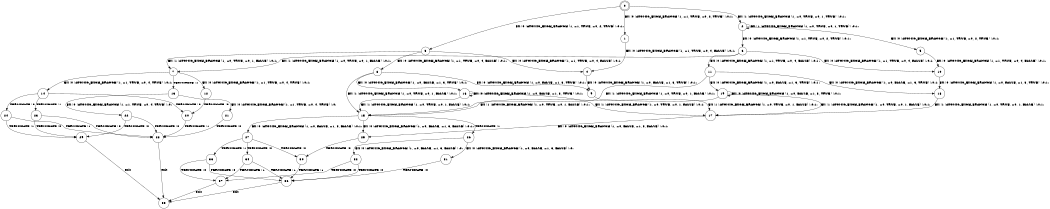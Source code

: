 digraph BCG {
size = "7, 10.5";
center = TRUE;
node [shape = circle];
0 [peripheries = 2];
0 -> 1 [label = "EX !0 !ATOMIC_EXCH_BRANCH (1, +1, TRUE, +0, 2, TRUE) !:0:1:"];
0 -> 2 [label = "EX !1 !ATOMIC_EXCH_BRANCH (1, +0, TRUE, +0, 1, TRUE) !:0:1:"];
0 -> 3 [label = "EX !0 !ATOMIC_EXCH_BRANCH (1, +1, TRUE, +0, 2, TRUE) !:0:1:"];
1 -> 4 [label = "EX !0 !ATOMIC_EXCH_BRANCH (1, +1, TRUE, +0, 4, FALSE) !:0:1:"];
2 -> 5 [label = "EX !0 !ATOMIC_EXCH_BRANCH (1, +1, TRUE, +0, 2, TRUE) !:0:1:"];
2 -> 6 [label = "EX !0 !ATOMIC_EXCH_BRANCH (1, +1, TRUE, +0, 2, TRUE) !:0:1:"];
2 -> 2 [label = "EX !1 !ATOMIC_EXCH_BRANCH (1, +0, TRUE, +0, 1, TRUE) !:0:1:"];
3 -> 4 [label = "EX !0 !ATOMIC_EXCH_BRANCH (1, +1, TRUE, +0, 4, FALSE) !:0:1:"];
3 -> 7 [label = "EX !1 !ATOMIC_EXCH_BRANCH (1, +0, TRUE, +0, 1, FALSE) !:0:1:"];
3 -> 8 [label = "EX !0 !ATOMIC_EXCH_BRANCH (1, +1, TRUE, +0, 4, FALSE) !:0:1:"];
4 -> 9 [label = "EX !0 !ATOMIC_EXCH_BRANCH (1, +0, FALSE, +1, 3, TRUE) !:0:1:"];
5 -> 10 [label = "EX !0 !ATOMIC_EXCH_BRANCH (1, +1, TRUE, +0, 4, FALSE) !:0:1:"];
6 -> 10 [label = "EX !0 !ATOMIC_EXCH_BRANCH (1, +1, TRUE, +0, 4, FALSE) !:0:1:"];
6 -> 7 [label = "EX !1 !ATOMIC_EXCH_BRANCH (1, +0, TRUE, +0, 1, FALSE) !:0:1:"];
6 -> 11 [label = "EX !0 !ATOMIC_EXCH_BRANCH (1, +1, TRUE, +0, 4, FALSE) !:0:1:"];
7 -> 12 [label = "EX !0 !ATOMIC_EXCH_BRANCH (1, +1, TRUE, +0, 4, TRUE) !:0:1:"];
7 -> 13 [label = "TERMINATE !1"];
7 -> 14 [label = "EX !0 !ATOMIC_EXCH_BRANCH (1, +1, TRUE, +0, 4, TRUE) !:0:1:"];
8 -> 9 [label = "EX !0 !ATOMIC_EXCH_BRANCH (1, +0, FALSE, +1, 3, TRUE) !:0:1:"];
8 -> 15 [label = "EX !1 !ATOMIC_EXCH_BRANCH (1, +0, TRUE, +0, 1, FALSE) !:0:1:"];
8 -> 16 [label = "EX !0 !ATOMIC_EXCH_BRANCH (1, +0, FALSE, +1, 3, TRUE) !:0:1:"];
9 -> 17 [label = "EX !1 !ATOMIC_EXCH_BRANCH (1, +0, TRUE, +0, 1, FALSE) !:0:1:"];
10 -> 18 [label = "EX !0 !ATOMIC_EXCH_BRANCH (1, +0, FALSE, +1, 3, TRUE) !:0:1:"];
11 -> 18 [label = "EX !0 !ATOMIC_EXCH_BRANCH (1, +0, FALSE, +1, 3, TRUE) !:0:1:"];
11 -> 15 [label = "EX !1 !ATOMIC_EXCH_BRANCH (1, +0, TRUE, +0, 1, FALSE) !:0:1:"];
11 -> 19 [label = "EX !0 !ATOMIC_EXCH_BRANCH (1, +0, FALSE, +1, 3, TRUE) !:0:1:"];
12 -> 20 [label = "TERMINATE !0"];
13 -> 21 [label = "EX !0 !ATOMIC_EXCH_BRANCH (1, +1, TRUE, +0, 4, TRUE) !:0:"];
13 -> 22 [label = "EX !0 !ATOMIC_EXCH_BRANCH (1, +1, TRUE, +0, 4, TRUE) !:0:"];
14 -> 20 [label = "TERMINATE !0"];
14 -> 23 [label = "TERMINATE !1"];
14 -> 24 [label = "TERMINATE !0"];
15 -> 25 [label = "EX !0 !ATOMIC_EXCH_BRANCH (1, +0, FALSE, +1, 3, FALSE) !:0:1:"];
15 -> 26 [label = "TERMINATE !1"];
15 -> 27 [label = "EX !0 !ATOMIC_EXCH_BRANCH (1, +0, FALSE, +1, 3, FALSE) !:0:1:"];
16 -> 17 [label = "EX !1 !ATOMIC_EXCH_BRANCH (1, +0, TRUE, +0, 1, FALSE) !:0:1:"];
16 -> 15 [label = "EX !1 !ATOMIC_EXCH_BRANCH (1, +0, TRUE, +0, 1, FALSE) !:0:1:"];
16 -> 16 [label = "EX !0 !ATOMIC_EXCH_BRANCH (1, +0, FALSE, +1, 3, TRUE) !:0:1:"];
17 -> 25 [label = "EX !0 !ATOMIC_EXCH_BRANCH (1, +0, FALSE, +1, 3, FALSE) !:0:1:"];
18 -> 17 [label = "EX !1 !ATOMIC_EXCH_BRANCH (1, +0, TRUE, +0, 1, FALSE) !:0:1:"];
19 -> 17 [label = "EX !1 !ATOMIC_EXCH_BRANCH (1, +0, TRUE, +0, 1, FALSE) !:0:1:"];
19 -> 15 [label = "EX !1 !ATOMIC_EXCH_BRANCH (1, +0, TRUE, +0, 1, FALSE) !:0:1:"];
19 -> 19 [label = "EX !0 !ATOMIC_EXCH_BRANCH (1, +0, FALSE, +1, 3, TRUE) !:0:1:"];
20 -> 28 [label = "TERMINATE !1"];
21 -> 28 [label = "TERMINATE !0"];
22 -> 28 [label = "TERMINATE !0"];
22 -> 29 [label = "TERMINATE !0"];
23 -> 28 [label = "TERMINATE !0"];
23 -> 29 [label = "TERMINATE !0"];
24 -> 28 [label = "TERMINATE !1"];
24 -> 29 [label = "TERMINATE !1"];
25 -> 30 [label = "TERMINATE !0"];
26 -> 31 [label = "EX !0 !ATOMIC_EXCH_BRANCH (1, +0, FALSE, +1, 3, FALSE) !:0:"];
26 -> 32 [label = "EX !0 !ATOMIC_EXCH_BRANCH (1, +0, FALSE, +1, 3, FALSE) !:0:"];
27 -> 30 [label = "TERMINATE !0"];
27 -> 33 [label = "TERMINATE !1"];
27 -> 34 [label = "TERMINATE !0"];
28 -> 35 [label = "exit"];
29 -> 35 [label = "exit"];
30 -> 36 [label = "TERMINATE !1"];
31 -> 36 [label = "TERMINATE !0"];
32 -> 36 [label = "TERMINATE !0"];
32 -> 37 [label = "TERMINATE !0"];
33 -> 36 [label = "TERMINATE !0"];
33 -> 37 [label = "TERMINATE !0"];
34 -> 36 [label = "TERMINATE !1"];
34 -> 37 [label = "TERMINATE !1"];
36 -> 35 [label = "exit"];
37 -> 35 [label = "exit"];
}
